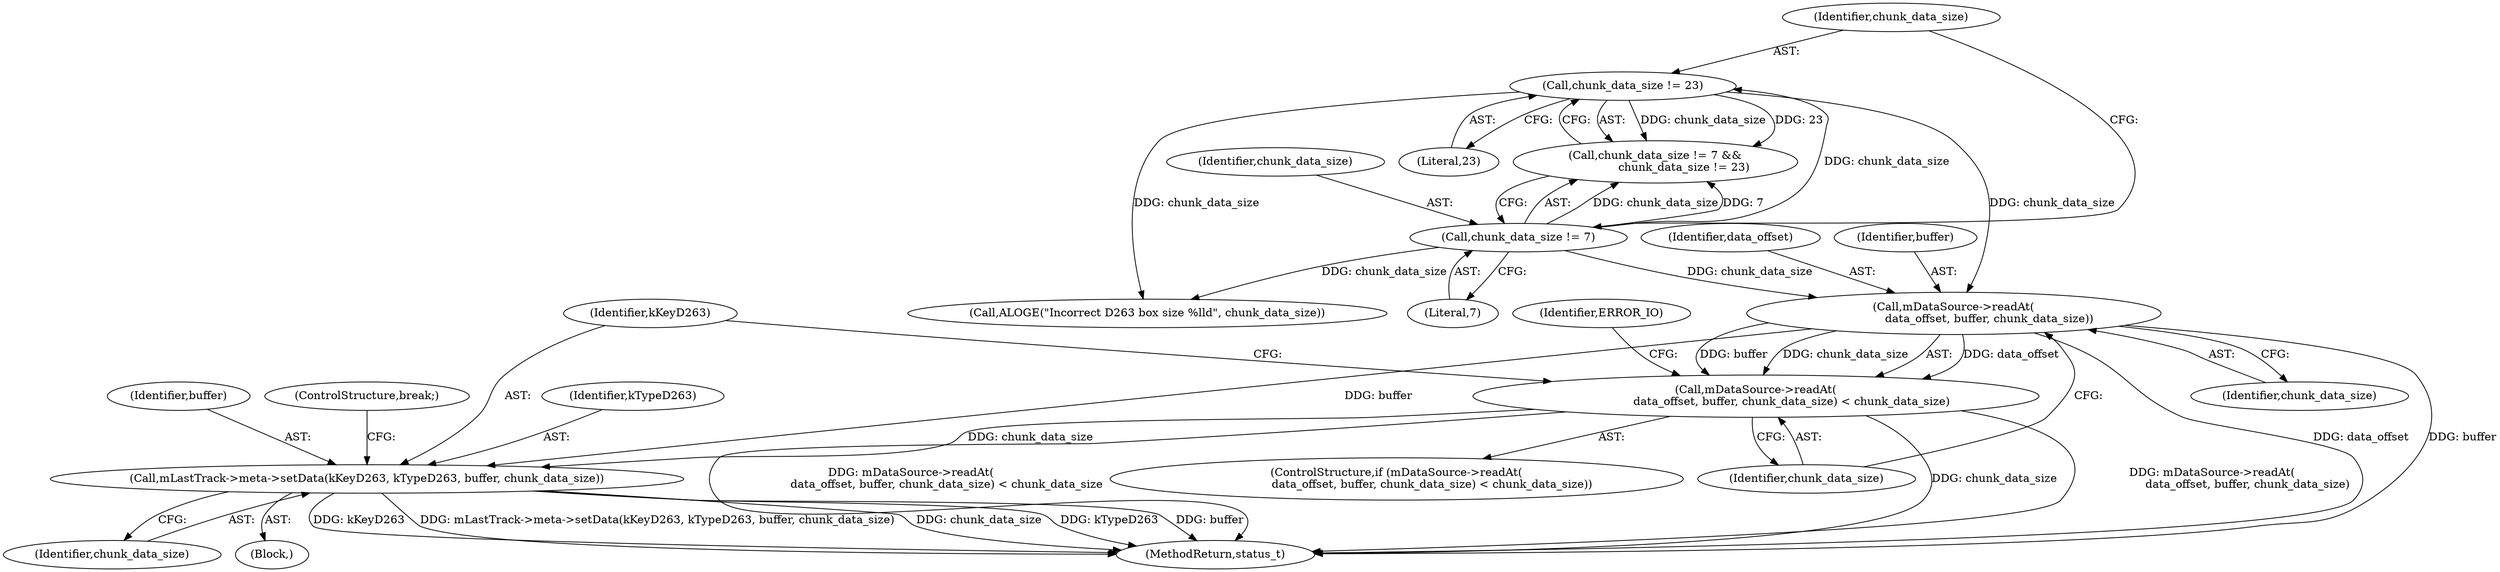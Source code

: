 digraph "0_Android_6fe85f7e15203e48df2cc3e8e1c4bc6ad49dc968@API" {
"1002210" [label="(Call,mDataSource->readAt(\n                    data_offset, buffer, chunk_data_size))"];
"1002199" [label="(Call,chunk_data_size != 23)"];
"1002196" [label="(Call,chunk_data_size != 7)"];
"1002209" [label="(Call,mDataSource->readAt(\n                    data_offset, buffer, chunk_data_size) < chunk_data_size)"];
"1002218" [label="(Call,mLastTrack->meta->setData(kKeyD263, kTypeD263, buffer, chunk_data_size))"];
"1002219" [label="(Identifier,kKeyD263)"];
"1002220" [label="(Identifier,kTypeD263)"];
"1002209" [label="(Call,mDataSource->readAt(\n                    data_offset, buffer, chunk_data_size) < chunk_data_size)"];
"1002211" [label="(Identifier,data_offset)"];
"1002214" [label="(Identifier,chunk_data_size)"];
"1002195" [label="(Call,chunk_data_size != 7 &&\n                chunk_data_size != 23)"];
"1002217" [label="(Identifier,ERROR_IO)"];
"1002927" [label="(MethodReturn,status_t)"];
"1002208" [label="(ControlStructure,if (mDataSource->readAt(\n                    data_offset, buffer, chunk_data_size) < chunk_data_size))"];
"1002196" [label="(Call,chunk_data_size != 7)"];
"1002212" [label="(Identifier,buffer)"];
"1002218" [label="(Call,mLastTrack->meta->setData(kKeyD263, kTypeD263, buffer, chunk_data_size))"];
"1002222" [label="(Identifier,chunk_data_size)"];
"1002213" [label="(Identifier,chunk_data_size)"];
"1002223" [label="(ControlStructure,break;)"];
"1002210" [label="(Call,mDataSource->readAt(\n                    data_offset, buffer, chunk_data_size))"];
"1002200" [label="(Identifier,chunk_data_size)"];
"1002203" [label="(Call,ALOGE(\"Incorrect D263 box size %lld\", chunk_data_size))"];
"1002197" [label="(Identifier,chunk_data_size)"];
"1002221" [label="(Identifier,buffer)"];
"1002198" [label="(Literal,7)"];
"1002199" [label="(Call,chunk_data_size != 23)"];
"1002188" [label="(Block,)"];
"1002201" [label="(Literal,23)"];
"1002210" -> "1002209"  [label="AST: "];
"1002210" -> "1002213"  [label="CFG: "];
"1002211" -> "1002210"  [label="AST: "];
"1002212" -> "1002210"  [label="AST: "];
"1002213" -> "1002210"  [label="AST: "];
"1002214" -> "1002210"  [label="CFG: "];
"1002210" -> "1002927"  [label="DDG: data_offset"];
"1002210" -> "1002927"  [label="DDG: buffer"];
"1002210" -> "1002209"  [label="DDG: data_offset"];
"1002210" -> "1002209"  [label="DDG: buffer"];
"1002210" -> "1002209"  [label="DDG: chunk_data_size"];
"1002199" -> "1002210"  [label="DDG: chunk_data_size"];
"1002196" -> "1002210"  [label="DDG: chunk_data_size"];
"1002210" -> "1002218"  [label="DDG: buffer"];
"1002199" -> "1002195"  [label="AST: "];
"1002199" -> "1002201"  [label="CFG: "];
"1002200" -> "1002199"  [label="AST: "];
"1002201" -> "1002199"  [label="AST: "];
"1002195" -> "1002199"  [label="CFG: "];
"1002199" -> "1002195"  [label="DDG: chunk_data_size"];
"1002199" -> "1002195"  [label="DDG: 23"];
"1002196" -> "1002199"  [label="DDG: chunk_data_size"];
"1002199" -> "1002203"  [label="DDG: chunk_data_size"];
"1002196" -> "1002195"  [label="AST: "];
"1002196" -> "1002198"  [label="CFG: "];
"1002197" -> "1002196"  [label="AST: "];
"1002198" -> "1002196"  [label="AST: "];
"1002200" -> "1002196"  [label="CFG: "];
"1002195" -> "1002196"  [label="CFG: "];
"1002196" -> "1002195"  [label="DDG: chunk_data_size"];
"1002196" -> "1002195"  [label="DDG: 7"];
"1002196" -> "1002203"  [label="DDG: chunk_data_size"];
"1002209" -> "1002208"  [label="AST: "];
"1002209" -> "1002214"  [label="CFG: "];
"1002214" -> "1002209"  [label="AST: "];
"1002217" -> "1002209"  [label="CFG: "];
"1002219" -> "1002209"  [label="CFG: "];
"1002209" -> "1002927"  [label="DDG: chunk_data_size"];
"1002209" -> "1002927"  [label="DDG: mDataSource->readAt(\n                    data_offset, buffer, chunk_data_size)"];
"1002209" -> "1002927"  [label="DDG: mDataSource->readAt(\n                    data_offset, buffer, chunk_data_size) < chunk_data_size"];
"1002209" -> "1002218"  [label="DDG: chunk_data_size"];
"1002218" -> "1002188"  [label="AST: "];
"1002218" -> "1002222"  [label="CFG: "];
"1002219" -> "1002218"  [label="AST: "];
"1002220" -> "1002218"  [label="AST: "];
"1002221" -> "1002218"  [label="AST: "];
"1002222" -> "1002218"  [label="AST: "];
"1002223" -> "1002218"  [label="CFG: "];
"1002218" -> "1002927"  [label="DDG: chunk_data_size"];
"1002218" -> "1002927"  [label="DDG: kTypeD263"];
"1002218" -> "1002927"  [label="DDG: buffer"];
"1002218" -> "1002927"  [label="DDG: kKeyD263"];
"1002218" -> "1002927"  [label="DDG: mLastTrack->meta->setData(kKeyD263, kTypeD263, buffer, chunk_data_size)"];
}
